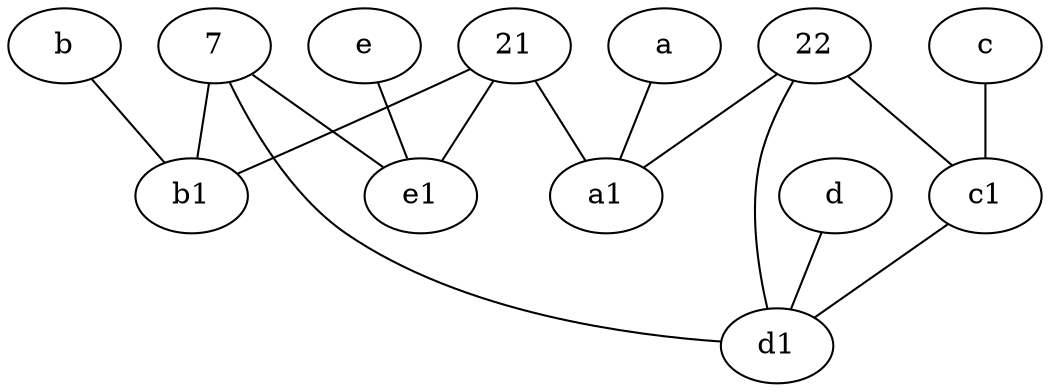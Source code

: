 graph {
	node [labelfontsize=50]
	b [labelfontsize=50 pos="10,4!"]
	c [labelfontsize=50 pos="4.5,2!"]
	21 [labelfontsize=50]
	7 [labelfontsize=50]
	22 [labelfontsize=50]
	b1 [labelfontsize=50 pos="9,4!"]
	d1 [labelfontsize=50 pos="3,5!"]
	a [labelfontsize=50 pos="8,2!"]
	d [labelfontsize=50 pos="2,5!"]
	c1 [labelfontsize=50 pos="4.5,3!"]
	e [labelfontsize=50 pos="7,9!"]
	a1 [labelfontsize=50 pos="8,3!"]
	e1 [labelfontsize=50 pos="7,7!"]
	e -- e1
	c -- c1
	22 -- d1
	7 -- b1
	21 -- e1
	7 -- e1
	d -- d1
	22 -- a1
	7 -- d1
	b -- b1
	a -- a1
	c1 -- d1
	21 -- b1
	22 -- c1
	21 -- a1
}
